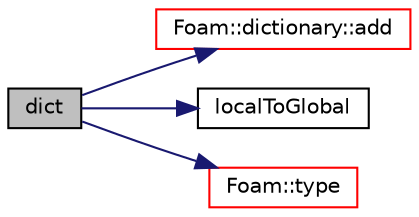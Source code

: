 digraph "dict"
{
  bgcolor="transparent";
  edge [fontname="Helvetica",fontsize="10",labelfontname="Helvetica",labelfontsize="10"];
  node [fontname="Helvetica",fontsize="10",shape=record];
  rankdir="LR";
  Node2849 [label="dict",height=0.2,width=0.4,color="black", fillcolor="grey75", style="filled", fontcolor="black"];
  Node2849 -> Node2850 [color="midnightblue",fontsize="10",style="solid",fontname="Helvetica"];
  Node2850 [label="Foam::dictionary::add",height=0.2,width=0.4,color="red",URL="$a27129.html#ac2ddcab42322c8d8af5e5830ab4d431b",tooltip="Add a new entry. "];
  Node2849 -> Node2895 [color="midnightblue",fontsize="10",style="solid",fontname="Helvetica"];
  Node2895 [label="localToGlobal",height=0.2,width=0.4,color="black",URL="$a26141.html#a95dc2dcc60d6bf3f30f93cd78fb75214",tooltip="Convert from local coordinate system to the global Cartesian system. "];
  Node2849 -> Node2896 [color="midnightblue",fontsize="10",style="solid",fontname="Helvetica"];
  Node2896 [label="Foam::type",height=0.2,width=0.4,color="red",URL="$a21851.html#aec48583af672626378f501eb9fc32cd1",tooltip="Return the file type: DIRECTORY or FILE. "];
}
